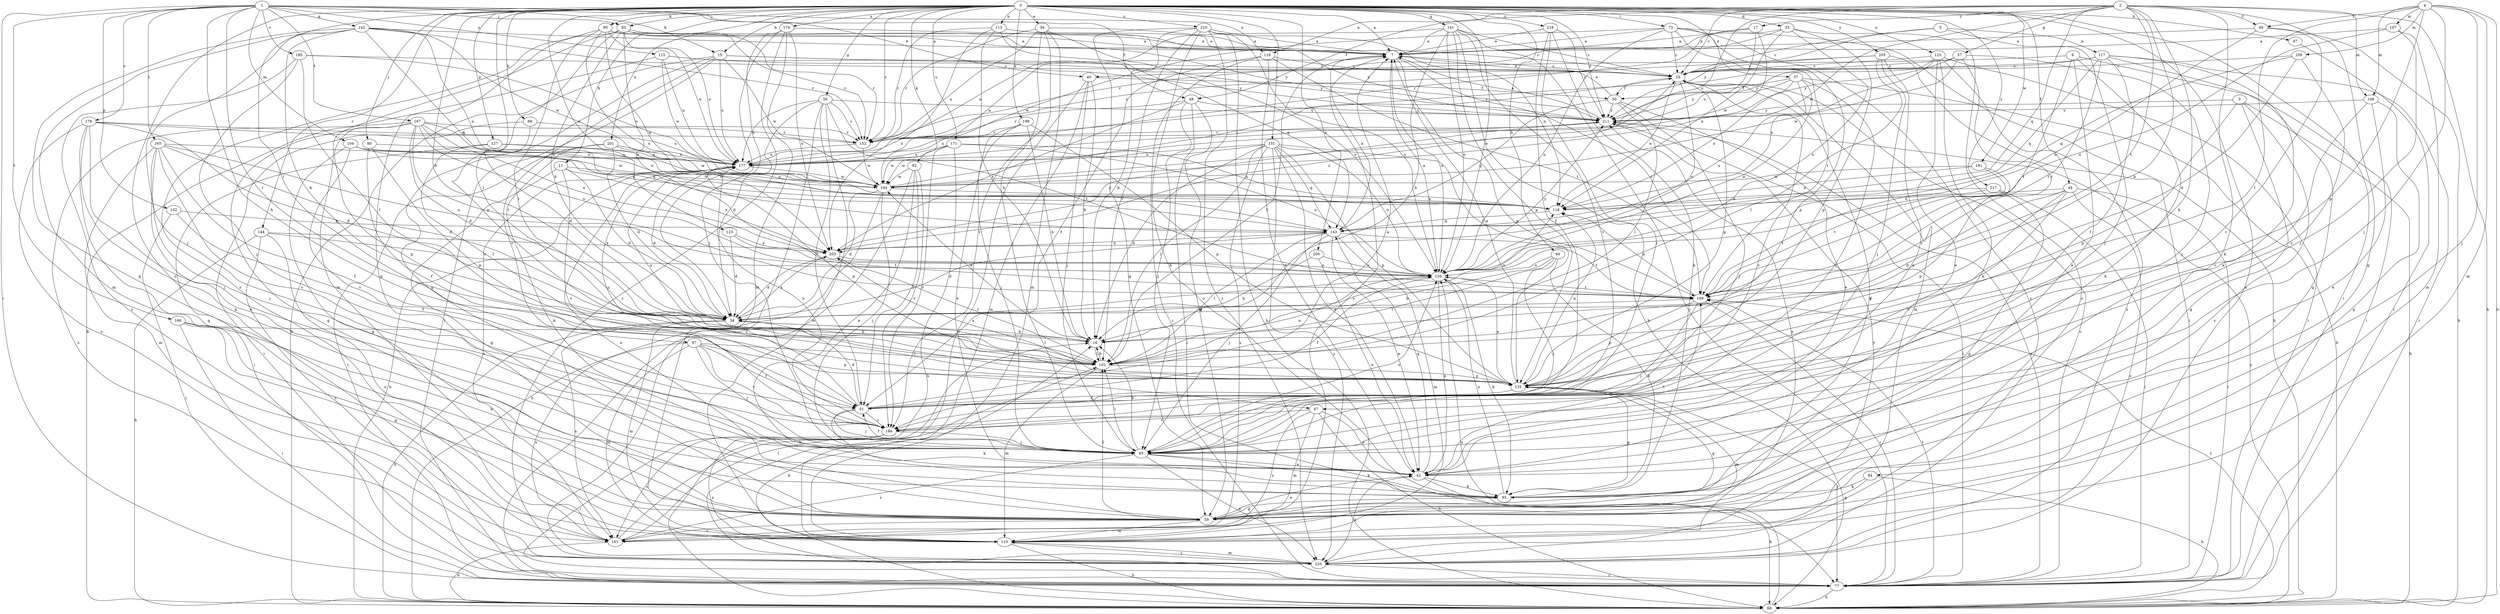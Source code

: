 strict digraph  {
0;
1;
2;
3;
4;
5;
6;
7;
11;
15;
16;
17;
25;
33;
34;
37;
39;
40;
42;
44;
48;
49;
50;
51;
56;
57;
59;
60;
66;
67;
68;
73;
77;
80;
83;
84;
85;
87;
90;
92;
93;
97;
102;
104;
106;
107;
109;
110;
113;
115;
116;
117;
118;
123;
125;
126;
127;
132;
135;
141;
142;
143;
144;
151;
152;
161;
165;
166;
167;
169;
171;
174;
177;
178;
185;
186;
191;
194;
198;
200;
201;
203;
205;
210;
211;
217;
219;
220;
0 -> 7  [label=a];
0 -> 11  [label=b];
0 -> 15  [label=b];
0 -> 33  [label=d];
0 -> 34  [label=d];
0 -> 37  [label=e];
0 -> 39  [label=e];
0 -> 44  [label=f];
0 -> 56  [label=g];
0 -> 60  [label=h];
0 -> 66  [label=h];
0 -> 73  [label=i];
0 -> 77  [label=i];
0 -> 80  [label=j];
0 -> 83  [label=j];
0 -> 87  [label=k];
0 -> 90  [label=k];
0 -> 92  [label=k];
0 -> 97  [label=l];
0 -> 102  [label=l];
0 -> 113  [label=n];
0 -> 123  [label=o];
0 -> 125  [label=o];
0 -> 126  [label=o];
0 -> 127  [label=p];
0 -> 141  [label=q];
0 -> 144  [label=r];
0 -> 151  [label=r];
0 -> 152  [label=r];
0 -> 161  [label=s];
0 -> 171  [label=u];
0 -> 174  [label=u];
0 -> 191  [label=w];
0 -> 198  [label=x];
0 -> 200  [label=x];
0 -> 201  [label=x];
0 -> 205  [label=y];
0 -> 210  [label=y];
0 -> 211  [label=y];
0 -> 217  [label=z];
0 -> 219  [label=z];
0 -> 220  [label=z];
1 -> 15  [label=b];
1 -> 40  [label=e];
1 -> 48  [label=f];
1 -> 67  [label=h];
1 -> 77  [label=i];
1 -> 83  [label=j];
1 -> 102  [label=l];
1 -> 104  [label=m];
1 -> 115  [label=n];
1 -> 116  [label=n];
1 -> 132  [label=p];
1 -> 142  [label=q];
1 -> 165  [label=t];
1 -> 166  [label=t];
1 -> 167  [label=t];
1 -> 178  [label=v];
1 -> 185  [label=v];
2 -> 16  [label=b];
2 -> 17  [label=c];
2 -> 25  [label=c];
2 -> 48  [label=f];
2 -> 49  [label=f];
2 -> 57  [label=g];
2 -> 59  [label=g];
2 -> 67  [label=h];
2 -> 68  [label=h];
2 -> 93  [label=k];
2 -> 106  [label=m];
2 -> 116  [label=n];
2 -> 143  [label=q];
2 -> 169  [label=t];
2 -> 177  [label=u];
2 -> 194  [label=w];
3 -> 59  [label=g];
3 -> 68  [label=h];
3 -> 135  [label=p];
3 -> 161  [label=s];
3 -> 211  [label=y];
4 -> 49  [label=f];
4 -> 68  [label=h];
4 -> 84  [label=j];
4 -> 85  [label=j];
4 -> 102  [label=l];
4 -> 106  [label=m];
4 -> 107  [label=m];
4 -> 109  [label=m];
4 -> 110  [label=m];
4 -> 135  [label=p];
5 -> 25  [label=c];
5 -> 85  [label=j];
5 -> 117  [label=n];
5 -> 211  [label=y];
6 -> 40  [label=e];
6 -> 42  [label=e];
6 -> 77  [label=i];
6 -> 93  [label=k];
6 -> 169  [label=t];
7 -> 25  [label=c];
7 -> 102  [label=l];
7 -> 126  [label=o];
7 -> 135  [label=p];
7 -> 161  [label=s];
7 -> 169  [label=t];
11 -> 34  [label=d];
11 -> 59  [label=g];
11 -> 186  [label=v];
11 -> 194  [label=w];
11 -> 203  [label=x];
15 -> 25  [label=c];
15 -> 59  [label=g];
15 -> 68  [label=h];
15 -> 77  [label=i];
15 -> 177  [label=u];
15 -> 186  [label=v];
15 -> 194  [label=w];
15 -> 211  [label=y];
16 -> 102  [label=l];
16 -> 194  [label=w];
17 -> 7  [label=a];
17 -> 152  [label=r];
17 -> 177  [label=u];
17 -> 194  [label=w];
25 -> 50  [label=f];
25 -> 59  [label=g];
25 -> 110  [label=m];
25 -> 118  [label=n];
25 -> 126  [label=o];
25 -> 135  [label=p];
33 -> 7  [label=a];
33 -> 118  [label=n];
33 -> 126  [label=o];
33 -> 135  [label=p];
33 -> 152  [label=r];
33 -> 220  [label=z];
34 -> 16  [label=b];
34 -> 68  [label=h];
34 -> 102  [label=l];
34 -> 110  [label=m];
34 -> 118  [label=n];
34 -> 126  [label=o];
34 -> 161  [label=s];
34 -> 203  [label=x];
37 -> 50  [label=f];
37 -> 68  [label=h];
37 -> 85  [label=j];
37 -> 118  [label=n];
37 -> 126  [label=o];
37 -> 203  [label=x];
37 -> 211  [label=y];
39 -> 7  [label=a];
39 -> 85  [label=j];
39 -> 110  [label=m];
39 -> 126  [label=o];
39 -> 152  [label=r];
39 -> 177  [label=u];
39 -> 186  [label=v];
40 -> 16  [label=b];
40 -> 50  [label=f];
40 -> 77  [label=i];
40 -> 85  [label=j];
40 -> 110  [label=m];
42 -> 68  [label=h];
42 -> 93  [label=k];
42 -> 143  [label=q];
42 -> 169  [label=t];
42 -> 220  [label=z];
44 -> 16  [label=b];
44 -> 51  [label=f];
44 -> 77  [label=i];
44 -> 118  [label=n];
44 -> 169  [label=t];
44 -> 186  [label=v];
44 -> 220  [label=z];
48 -> 59  [label=g];
48 -> 77  [label=i];
48 -> 85  [label=j];
48 -> 152  [label=r];
48 -> 203  [label=x];
48 -> 211  [label=y];
49 -> 7  [label=a];
49 -> 68  [label=h];
49 -> 126  [label=o];
49 -> 186  [label=v];
50 -> 7  [label=a];
50 -> 42  [label=e];
50 -> 85  [label=j];
50 -> 102  [label=l];
50 -> 143  [label=q];
50 -> 211  [label=y];
51 -> 7  [label=a];
51 -> 34  [label=d];
51 -> 85  [label=j];
51 -> 93  [label=k];
51 -> 177  [label=u];
51 -> 186  [label=v];
56 -> 34  [label=d];
56 -> 51  [label=f];
56 -> 110  [label=m];
56 -> 152  [label=r];
56 -> 169  [label=t];
56 -> 177  [label=u];
56 -> 211  [label=y];
56 -> 220  [label=z];
57 -> 25  [label=c];
57 -> 85  [label=j];
57 -> 169  [label=t];
57 -> 194  [label=w];
57 -> 211  [label=y];
59 -> 42  [label=e];
59 -> 102  [label=l];
59 -> 110  [label=m];
59 -> 161  [label=s];
59 -> 177  [label=u];
60 -> 16  [label=b];
60 -> 85  [label=j];
60 -> 93  [label=k];
60 -> 102  [label=l];
60 -> 126  [label=o];
66 -> 34  [label=d];
66 -> 77  [label=i];
66 -> 152  [label=r];
67 -> 42  [label=e];
67 -> 68  [label=h];
67 -> 110  [label=m];
67 -> 161  [label=s];
67 -> 186  [label=v];
68 -> 16  [label=b];
68 -> 126  [label=o];
68 -> 169  [label=t];
68 -> 211  [label=y];
73 -> 7  [label=a];
73 -> 25  [label=c];
73 -> 68  [label=h];
73 -> 126  [label=o];
73 -> 135  [label=p];
73 -> 169  [label=t];
73 -> 194  [label=w];
73 -> 220  [label=z];
77 -> 25  [label=c];
77 -> 68  [label=h];
77 -> 169  [label=t];
77 -> 211  [label=y];
80 -> 51  [label=f];
80 -> 135  [label=p];
80 -> 177  [label=u];
83 -> 7  [label=a];
83 -> 25  [label=c];
83 -> 34  [label=d];
83 -> 59  [label=g];
83 -> 110  [label=m];
83 -> 126  [label=o];
83 -> 135  [label=p];
83 -> 152  [label=r];
83 -> 177  [label=u];
84 -> 59  [label=g];
84 -> 68  [label=h];
84 -> 93  [label=k];
85 -> 16  [label=b];
85 -> 25  [label=c];
85 -> 42  [label=e];
85 -> 51  [label=f];
85 -> 93  [label=k];
85 -> 102  [label=l];
85 -> 126  [label=o];
85 -> 161  [label=s];
85 -> 220  [label=z];
87 -> 77  [label=i];
90 -> 7  [label=a];
90 -> 102  [label=l];
90 -> 143  [label=q];
90 -> 152  [label=r];
90 -> 161  [label=s];
90 -> 177  [label=u];
90 -> 203  [label=x];
90 -> 211  [label=y];
92 -> 42  [label=e];
92 -> 51  [label=f];
92 -> 77  [label=i];
92 -> 186  [label=v];
92 -> 194  [label=w];
93 -> 59  [label=g];
93 -> 126  [label=o];
93 -> 135  [label=p];
97 -> 51  [label=f];
97 -> 85  [label=j];
97 -> 102  [label=l];
97 -> 110  [label=m];
97 -> 135  [label=p];
97 -> 161  [label=s];
97 -> 186  [label=v];
102 -> 16  [label=b];
102 -> 110  [label=m];
102 -> 126  [label=o];
102 -> 135  [label=p];
102 -> 177  [label=u];
104 -> 59  [label=g];
104 -> 118  [label=n];
104 -> 177  [label=u];
104 -> 186  [label=v];
104 -> 194  [label=w];
106 -> 42  [label=e];
106 -> 59  [label=g];
106 -> 186  [label=v];
106 -> 211  [label=y];
107 -> 7  [label=a];
107 -> 85  [label=j];
107 -> 110  [label=m];
107 -> 126  [label=o];
109 -> 25  [label=c];
109 -> 34  [label=d];
109 -> 143  [label=q];
109 -> 186  [label=v];
110 -> 68  [label=h];
110 -> 211  [label=y];
110 -> 220  [label=z];
113 -> 7  [label=a];
113 -> 16  [label=b];
113 -> 143  [label=q];
113 -> 152  [label=r];
113 -> 203  [label=x];
113 -> 211  [label=y];
115 -> 25  [label=c];
115 -> 68  [label=h];
115 -> 177  [label=u];
115 -> 194  [label=w];
115 -> 211  [label=y];
116 -> 25  [label=c];
116 -> 42  [label=e];
116 -> 51  [label=f];
116 -> 77  [label=i];
116 -> 169  [label=t];
117 -> 25  [label=c];
117 -> 42  [label=e];
117 -> 51  [label=f];
117 -> 59  [label=g];
117 -> 77  [label=i];
117 -> 143  [label=q];
117 -> 169  [label=t];
117 -> 211  [label=y];
118 -> 143  [label=q];
123 -> 34  [label=d];
123 -> 169  [label=t];
123 -> 203  [label=x];
125 -> 25  [label=c];
125 -> 42  [label=e];
125 -> 77  [label=i];
125 -> 93  [label=k];
125 -> 118  [label=n];
125 -> 152  [label=r];
125 -> 220  [label=z];
126 -> 7  [label=a];
126 -> 42  [label=e];
126 -> 51  [label=f];
126 -> 93  [label=k];
126 -> 169  [label=t];
126 -> 211  [label=y];
127 -> 77  [label=i];
127 -> 102  [label=l];
127 -> 118  [label=n];
127 -> 177  [label=u];
132 -> 51  [label=f];
132 -> 77  [label=i];
132 -> 143  [label=q];
135 -> 7  [label=a];
135 -> 51  [label=f];
135 -> 59  [label=g];
135 -> 77  [label=i];
135 -> 110  [label=m];
135 -> 118  [label=n];
135 -> 126  [label=o];
135 -> 203  [label=x];
141 -> 7  [label=a];
141 -> 16  [label=b];
141 -> 25  [label=c];
141 -> 68  [label=h];
141 -> 77  [label=i];
141 -> 126  [label=o];
141 -> 135  [label=p];
141 -> 177  [label=u];
141 -> 186  [label=v];
142 -> 7  [label=a];
142 -> 16  [label=b];
142 -> 59  [label=g];
142 -> 85  [label=j];
142 -> 110  [label=m];
142 -> 118  [label=n];
142 -> 143  [label=q];
142 -> 152  [label=r];
142 -> 194  [label=w];
143 -> 7  [label=a];
143 -> 34  [label=d];
143 -> 42  [label=e];
143 -> 85  [label=j];
143 -> 102  [label=l];
143 -> 110  [label=m];
143 -> 169  [label=t];
143 -> 203  [label=x];
144 -> 68  [label=h];
144 -> 126  [label=o];
144 -> 161  [label=s];
144 -> 203  [label=x];
144 -> 220  [label=z];
151 -> 16  [label=b];
151 -> 42  [label=e];
151 -> 102  [label=l];
151 -> 126  [label=o];
151 -> 135  [label=p];
151 -> 143  [label=q];
151 -> 161  [label=s];
151 -> 169  [label=t];
151 -> 177  [label=u];
151 -> 194  [label=w];
151 -> 220  [label=z];
152 -> 177  [label=u];
152 -> 194  [label=w];
161 -> 16  [label=b];
161 -> 68  [label=h];
161 -> 102  [label=l];
165 -> 34  [label=d];
165 -> 42  [label=e];
165 -> 51  [label=f];
165 -> 85  [label=j];
165 -> 110  [label=m];
165 -> 126  [label=o];
165 -> 177  [label=u];
165 -> 186  [label=v];
166 -> 16  [label=b];
166 -> 59  [label=g];
166 -> 77  [label=i];
166 -> 93  [label=k];
167 -> 34  [label=d];
167 -> 59  [label=g];
167 -> 118  [label=n];
167 -> 126  [label=o];
167 -> 135  [label=p];
167 -> 143  [label=q];
167 -> 152  [label=r];
167 -> 169  [label=t];
167 -> 203  [label=x];
167 -> 220  [label=z];
169 -> 34  [label=d];
169 -> 77  [label=i];
169 -> 85  [label=j];
169 -> 118  [label=n];
169 -> 135  [label=p];
171 -> 68  [label=h];
171 -> 118  [label=n];
171 -> 126  [label=o];
171 -> 177  [label=u];
171 -> 186  [label=v];
171 -> 194  [label=w];
174 -> 7  [label=a];
174 -> 34  [label=d];
174 -> 85  [label=j];
174 -> 110  [label=m];
174 -> 203  [label=x];
174 -> 220  [label=z];
177 -> 7  [label=a];
177 -> 34  [label=d];
177 -> 68  [label=h];
177 -> 135  [label=p];
177 -> 161  [label=s];
177 -> 194  [label=w];
178 -> 34  [label=d];
178 -> 59  [label=g];
178 -> 85  [label=j];
178 -> 93  [label=k];
178 -> 152  [label=r];
178 -> 161  [label=s];
178 -> 177  [label=u];
185 -> 25  [label=c];
185 -> 85  [label=j];
185 -> 102  [label=l];
185 -> 194  [label=w];
185 -> 220  [label=z];
186 -> 77  [label=i];
186 -> 85  [label=j];
186 -> 161  [label=s];
186 -> 177  [label=u];
186 -> 220  [label=z];
191 -> 118  [label=n];
191 -> 135  [label=p];
191 -> 169  [label=t];
191 -> 194  [label=w];
194 -> 25  [label=c];
194 -> 34  [label=d];
194 -> 68  [label=h];
194 -> 85  [label=j];
194 -> 118  [label=n];
198 -> 16  [label=b];
198 -> 42  [label=e];
198 -> 85  [label=j];
198 -> 135  [label=p];
198 -> 152  [label=r];
200 -> 16  [label=b];
200 -> 42  [label=e];
200 -> 126  [label=o];
201 -> 34  [label=d];
201 -> 77  [label=i];
201 -> 93  [label=k];
201 -> 177  [label=u];
201 -> 194  [label=w];
203 -> 25  [label=c];
203 -> 34  [label=d];
203 -> 102  [label=l];
203 -> 126  [label=o];
203 -> 211  [label=y];
205 -> 25  [label=c];
205 -> 42  [label=e];
205 -> 77  [label=i];
205 -> 85  [label=j];
205 -> 102  [label=l];
205 -> 152  [label=r];
210 -> 7  [label=a];
210 -> 16  [label=b];
210 -> 59  [label=g];
210 -> 68  [label=h];
210 -> 93  [label=k];
210 -> 102  [label=l];
210 -> 118  [label=n];
210 -> 126  [label=o];
210 -> 220  [label=z];
211 -> 7  [label=a];
211 -> 77  [label=i];
211 -> 152  [label=r];
211 -> 177  [label=u];
217 -> 59  [label=g];
217 -> 77  [label=i];
217 -> 118  [label=n];
217 -> 169  [label=t];
219 -> 7  [label=a];
219 -> 51  [label=f];
219 -> 85  [label=j];
219 -> 93  [label=k];
219 -> 211  [label=y];
220 -> 77  [label=i];
220 -> 110  [label=m];
220 -> 211  [label=y];
}
